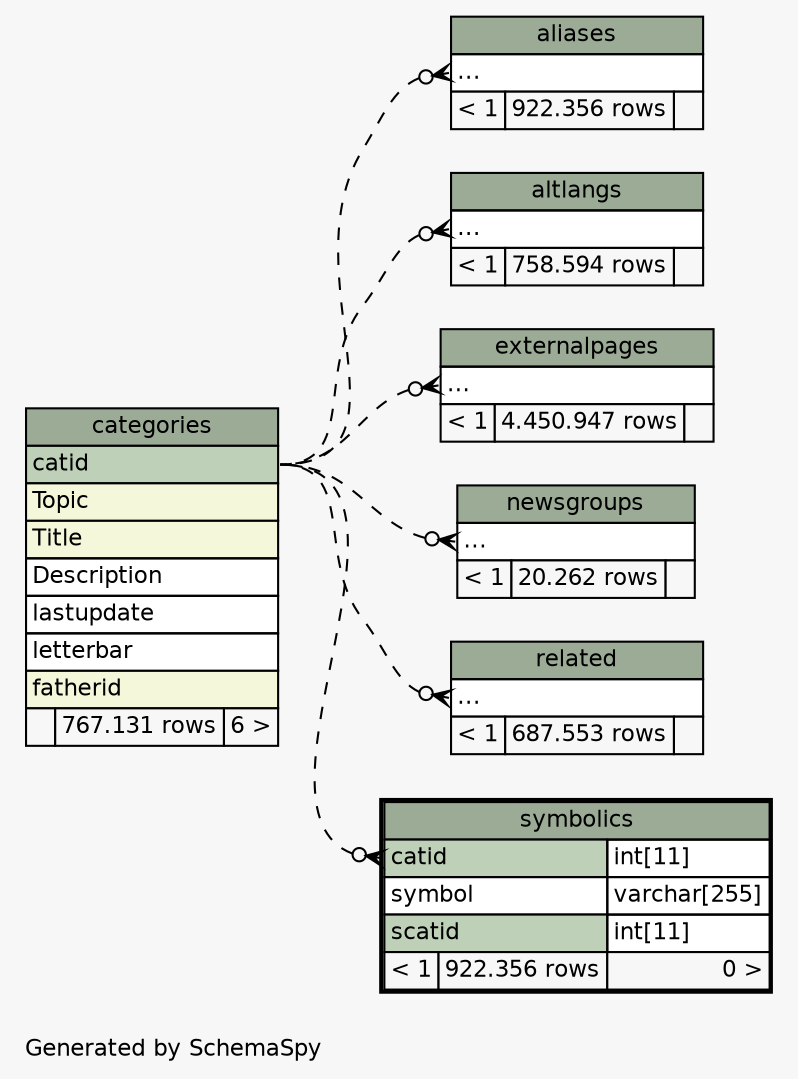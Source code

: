 // dot 2.26.3 on Linux 2.6.32-5-amd64
// SchemaSpy rev 590
digraph "impliedTwoDegreesRelationshipsDiagram" {
  graph [
    rankdir="RL"
    bgcolor="#f7f7f7"
    label="\nGenerated by SchemaSpy"
    labeljust="l"
    nodesep="0.18"
    ranksep="0.46"
    fontname="Helvetica"
    fontsize="11"
  ];
  node [
    fontname="Helvetica"
    fontsize="11"
    shape="plaintext"
  ];
  edge [
    arrowsize="0.8"
  ];
  "aliases":"elipses":w -> "categories":"catid":e [arrowhead=none dir=back arrowtail=crowodot style=dashed];
  "altlangs":"elipses":w -> "categories":"catid":e [arrowhead=none dir=back arrowtail=crowodot style=dashed];
  "externalpages":"elipses":w -> "categories":"catid":e [arrowhead=none dir=back arrowtail=crowodot style=dashed];
  "newsgroups":"elipses":w -> "categories":"catid":e [arrowhead=none dir=back arrowtail=crowodot style=dashed];
  "related":"elipses":w -> "categories":"catid":e [arrowhead=none dir=back arrowtail=crowodot style=dashed];
  "symbolics":"catid":w -> "categories":"catid":e [arrowhead=none dir=back arrowtail=crowodot style=dashed];
  "aliases" [
    label=<
    <TABLE BORDER="0" CELLBORDER="1" CELLSPACING="0" BGCOLOR="#ffffff">
      <TR><TD COLSPAN="3" BGCOLOR="#9bab96" ALIGN="CENTER">aliases</TD></TR>
      <TR><TD PORT="elipses" COLSPAN="3" ALIGN="LEFT">...</TD></TR>
      <TR><TD ALIGN="LEFT" BGCOLOR="#f7f7f7">&lt; 1</TD><TD ALIGN="RIGHT" BGCOLOR="#f7f7f7">922.356 rows</TD><TD ALIGN="RIGHT" BGCOLOR="#f7f7f7">  </TD></TR>
    </TABLE>>
    URL="aliases.html"
    tooltip="aliases"
  ];
  "altlangs" [
    label=<
    <TABLE BORDER="0" CELLBORDER="1" CELLSPACING="0" BGCOLOR="#ffffff">
      <TR><TD COLSPAN="3" BGCOLOR="#9bab96" ALIGN="CENTER">altlangs</TD></TR>
      <TR><TD PORT="elipses" COLSPAN="3" ALIGN="LEFT">...</TD></TR>
      <TR><TD ALIGN="LEFT" BGCOLOR="#f7f7f7">&lt; 1</TD><TD ALIGN="RIGHT" BGCOLOR="#f7f7f7">758.594 rows</TD><TD ALIGN="RIGHT" BGCOLOR="#f7f7f7">  </TD></TR>
    </TABLE>>
    URL="altlangs.html"
    tooltip="altlangs"
  ];
  "categories" [
    label=<
    <TABLE BORDER="0" CELLBORDER="1" CELLSPACING="0" BGCOLOR="#ffffff">
      <TR><TD COLSPAN="3" BGCOLOR="#9bab96" ALIGN="CENTER">categories</TD></TR>
      <TR><TD PORT="catid" COLSPAN="3" BGCOLOR="#bed1b8" ALIGN="LEFT">catid</TD></TR>
      <TR><TD PORT="Topic" COLSPAN="3" BGCOLOR="#f4f7da" ALIGN="LEFT">Topic</TD></TR>
      <TR><TD PORT="Title" COLSPAN="3" BGCOLOR="#f4f7da" ALIGN="LEFT">Title</TD></TR>
      <TR><TD PORT="Description" COLSPAN="3" ALIGN="LEFT">Description</TD></TR>
      <TR><TD PORT="lastupdate" COLSPAN="3" ALIGN="LEFT">lastupdate</TD></TR>
      <TR><TD PORT="letterbar" COLSPAN="3" ALIGN="LEFT">letterbar</TD></TR>
      <TR><TD PORT="fatherid" COLSPAN="3" BGCOLOR="#f4f7da" ALIGN="LEFT">fatherid</TD></TR>
      <TR><TD ALIGN="LEFT" BGCOLOR="#f7f7f7">  </TD><TD ALIGN="RIGHT" BGCOLOR="#f7f7f7">767.131 rows</TD><TD ALIGN="RIGHT" BGCOLOR="#f7f7f7">6 &gt;</TD></TR>
    </TABLE>>
    URL="categories.html"
    tooltip="categories"
  ];
  "externalpages" [
    label=<
    <TABLE BORDER="0" CELLBORDER="1" CELLSPACING="0" BGCOLOR="#ffffff">
      <TR><TD COLSPAN="3" BGCOLOR="#9bab96" ALIGN="CENTER">externalpages</TD></TR>
      <TR><TD PORT="elipses" COLSPAN="3" ALIGN="LEFT">...</TD></TR>
      <TR><TD ALIGN="LEFT" BGCOLOR="#f7f7f7">&lt; 1</TD><TD ALIGN="RIGHT" BGCOLOR="#f7f7f7">4.450.947 rows</TD><TD ALIGN="RIGHT" BGCOLOR="#f7f7f7">  </TD></TR>
    </TABLE>>
    URL="externalpages.html"
    tooltip="externalpages"
  ];
  "newsgroups" [
    label=<
    <TABLE BORDER="0" CELLBORDER="1" CELLSPACING="0" BGCOLOR="#ffffff">
      <TR><TD COLSPAN="3" BGCOLOR="#9bab96" ALIGN="CENTER">newsgroups</TD></TR>
      <TR><TD PORT="elipses" COLSPAN="3" ALIGN="LEFT">...</TD></TR>
      <TR><TD ALIGN="LEFT" BGCOLOR="#f7f7f7">&lt; 1</TD><TD ALIGN="RIGHT" BGCOLOR="#f7f7f7">20.262 rows</TD><TD ALIGN="RIGHT" BGCOLOR="#f7f7f7">  </TD></TR>
    </TABLE>>
    URL="newsgroups.html"
    tooltip="newsgroups"
  ];
  "related" [
    label=<
    <TABLE BORDER="0" CELLBORDER="1" CELLSPACING="0" BGCOLOR="#ffffff">
      <TR><TD COLSPAN="3" BGCOLOR="#9bab96" ALIGN="CENTER">related</TD></TR>
      <TR><TD PORT="elipses" COLSPAN="3" ALIGN="LEFT">...</TD></TR>
      <TR><TD ALIGN="LEFT" BGCOLOR="#f7f7f7">&lt; 1</TD><TD ALIGN="RIGHT" BGCOLOR="#f7f7f7">687.553 rows</TD><TD ALIGN="RIGHT" BGCOLOR="#f7f7f7">  </TD></TR>
    </TABLE>>
    URL="related.html"
    tooltip="related"
  ];
  "symbolics" [
    label=<
    <TABLE BORDER="2" CELLBORDER="1" CELLSPACING="0" BGCOLOR="#ffffff">
      <TR><TD COLSPAN="3" BGCOLOR="#9bab96" ALIGN="CENTER">symbolics</TD></TR>
      <TR><TD PORT="catid" COLSPAN="2" BGCOLOR="#bed1b8" ALIGN="LEFT">catid</TD><TD PORT="catid.type" ALIGN="LEFT">int[11]</TD></TR>
      <TR><TD PORT="symbol" COLSPAN="2" ALIGN="LEFT">symbol</TD><TD PORT="symbol.type" ALIGN="LEFT">varchar[255]</TD></TR>
      <TR><TD PORT="scatid" COLSPAN="2" BGCOLOR="#bed1b8" ALIGN="LEFT">scatid</TD><TD PORT="scatid.type" ALIGN="LEFT">int[11]</TD></TR>
      <TR><TD ALIGN="LEFT" BGCOLOR="#f7f7f7">&lt; 1</TD><TD ALIGN="RIGHT" BGCOLOR="#f7f7f7">922.356 rows</TD><TD ALIGN="RIGHT" BGCOLOR="#f7f7f7">0 &gt;</TD></TR>
    </TABLE>>
    URL="symbolics.html"
    tooltip="symbolics"
  ];
}
